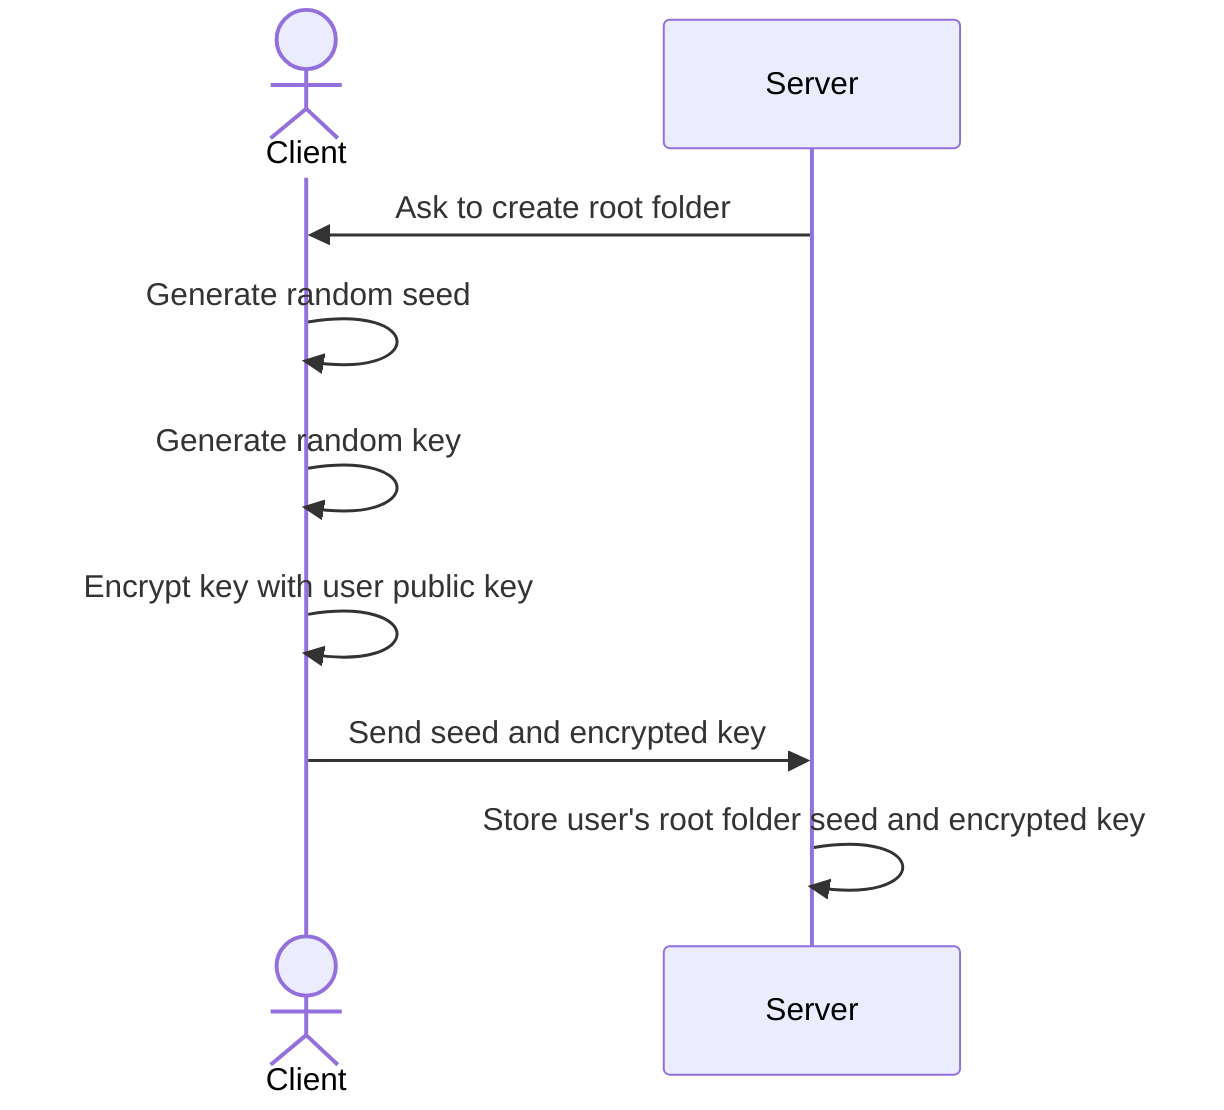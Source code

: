 sequenceDiagram
    actor C as Client
    participant S as Server

    S->>C: Ask to create root folder

    C->>C: Generate random seed
    C->>C: Generate random key

    C->>C: Encrypt key with user public key

    C->>S: Send seed and encrypted key

    S->>S: Store user's root folder seed and encrypted key